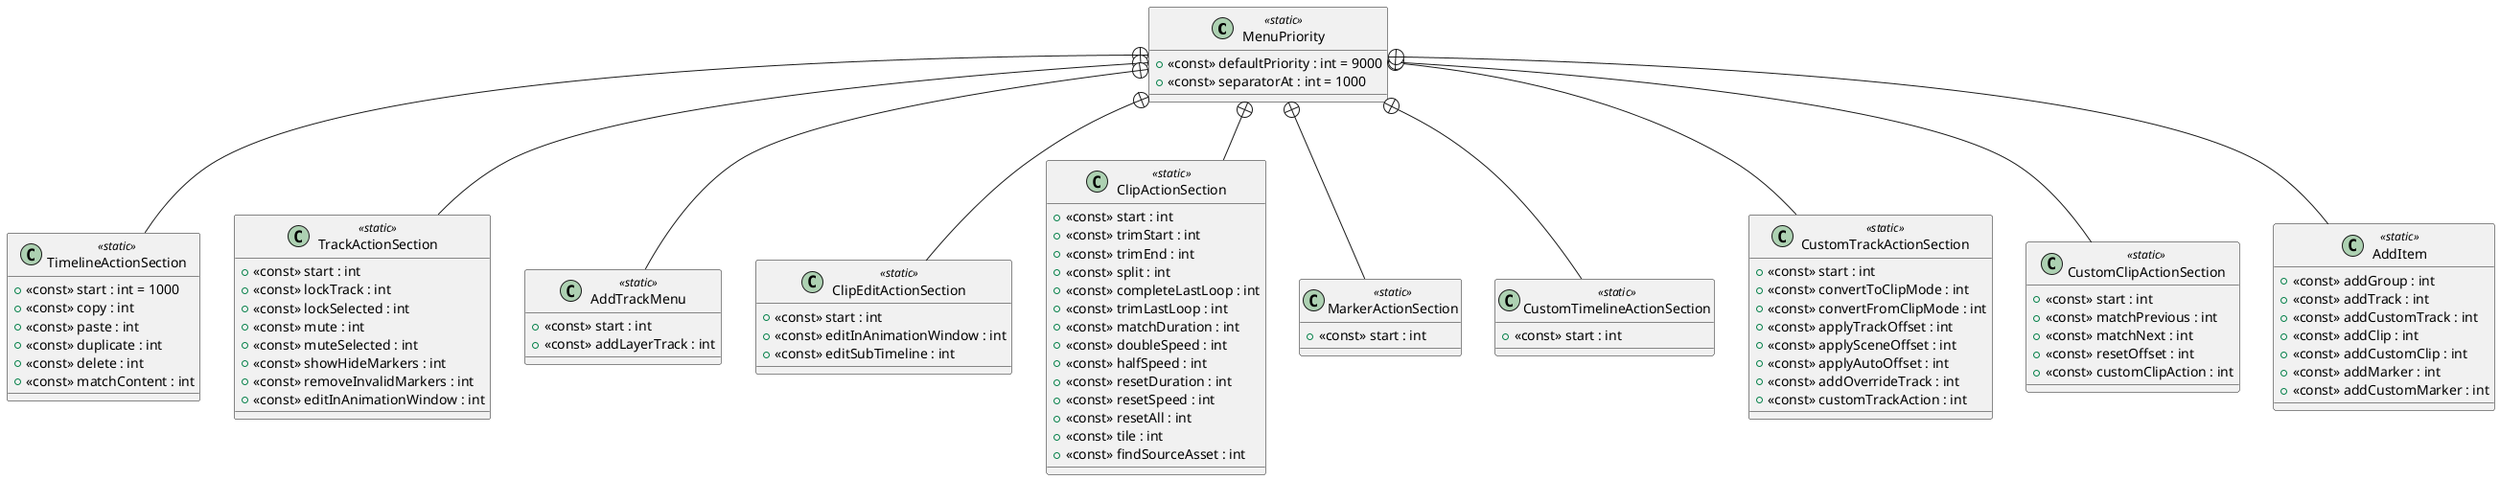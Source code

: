 @startuml
class MenuPriority <<static>> {
    + <<const>> defaultPriority : int = 9000
    + <<const>> separatorAt : int = 1000
}
class TimelineActionSection <<static>> {
    + <<const>> start : int = 1000
    + <<const>> copy : int
    + <<const>> paste : int
    + <<const>> duplicate : int
    + <<const>> delete : int
    + <<const>> matchContent : int
}
class TrackActionSection <<static>> {
    + <<const>> start : int
    + <<const>> lockTrack : int
    + <<const>> lockSelected : int
    + <<const>> mute : int
    + <<const>> muteSelected : int
    + <<const>> showHideMarkers : int
    + <<const>> removeInvalidMarkers : int
    + <<const>> editInAnimationWindow : int
}
class AddTrackMenu <<static>> {
    + <<const>> start : int
    + <<const>> addLayerTrack : int
}
class ClipEditActionSection <<static>> {
    + <<const>> start : int
    + <<const>> editInAnimationWindow : int
    + <<const>> editSubTimeline : int
}
class ClipActionSection <<static>> {
    + <<const>> start : int
    + <<const>> trimStart : int
    + <<const>> trimEnd : int
    + <<const>> split : int
    + <<const>> completeLastLoop : int
    + <<const>> trimLastLoop : int
    + <<const>> matchDuration : int
    + <<const>> doubleSpeed : int
    + <<const>> halfSpeed : int
    + <<const>> resetDuration : int
    + <<const>> resetSpeed : int
    + <<const>> resetAll : int
    + <<const>> tile : int
    + <<const>> findSourceAsset : int
}
class MarkerActionSection <<static>> {
    + <<const>> start : int
}
class CustomTimelineActionSection <<static>> {
    + <<const>> start : int
}
class CustomTrackActionSection <<static>> {
    + <<const>> start : int
    + <<const>> convertToClipMode : int
    + <<const>> convertFromClipMode : int
    + <<const>> applyTrackOffset : int
    + <<const>> applySceneOffset : int
    + <<const>> applyAutoOffset : int
    + <<const>> addOverrideTrack : int
    + <<const>> customTrackAction : int
}
class CustomClipActionSection <<static>> {
    + <<const>> start : int
    + <<const>> matchPrevious : int
    + <<const>> matchNext : int
    + <<const>> resetOffset : int
    + <<const>> customClipAction : int
}
class AddItem <<static>> {
    + <<const>> addGroup : int
    + <<const>> addTrack : int
    + <<const>> addCustomTrack : int
    + <<const>> addClip : int
    + <<const>> addCustomClip : int
    + <<const>> addMarker : int
    + <<const>> addCustomMarker : int
}
MenuPriority +-- TimelineActionSection
MenuPriority +-- TrackActionSection
MenuPriority +-- AddTrackMenu
MenuPriority +-- ClipEditActionSection
MenuPriority +-- ClipActionSection
MenuPriority +-- MarkerActionSection
MenuPriority +-- CustomTimelineActionSection
MenuPriority +-- CustomTrackActionSection
MenuPriority +-- CustomClipActionSection
MenuPriority +-- AddItem
@enduml
